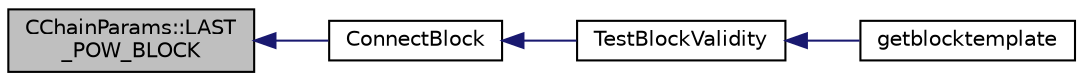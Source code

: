 digraph "CChainParams::LAST_POW_BLOCK"
{
  edge [fontname="Helvetica",fontsize="10",labelfontname="Helvetica",labelfontsize="10"];
  node [fontname="Helvetica",fontsize="10",shape=record];
  rankdir="LR";
  Node102 [label="CChainParams::LAST\l_POW_BLOCK",height=0.2,width=0.4,color="black", fillcolor="grey75", style="filled", fontcolor="black"];
  Node102 -> Node103 [dir="back",color="midnightblue",fontsize="10",style="solid",fontname="Helvetica"];
  Node103 [label="ConnectBlock",height=0.2,width=0.4,color="black", fillcolor="white", style="filled",URL="$main_8h.html#ad4ce8957600f6ee11bbf095226a8e83e",tooltip="Apply the effects of this block (with given index) on the UTXO set represented by coins..."];
  Node103 -> Node104 [dir="back",color="midnightblue",fontsize="10",style="solid",fontname="Helvetica"];
  Node104 [label="TestBlockValidity",height=0.2,width=0.4,color="black", fillcolor="white", style="filled",URL="$main_8h.html#aa778166224b25355c113d1706df12ffd",tooltip="Check a block is completely valid from start to finish (only works on top of our current best block..."];
  Node104 -> Node105 [dir="back",color="midnightblue",fontsize="10",style="solid",fontname="Helvetica"];
  Node105 [label="getblocktemplate",height=0.2,width=0.4,color="black", fillcolor="white", style="filled",URL="$rpcmining_8cpp.html#a27347eecedd59156c914fcb5ce488f9a"];
}
